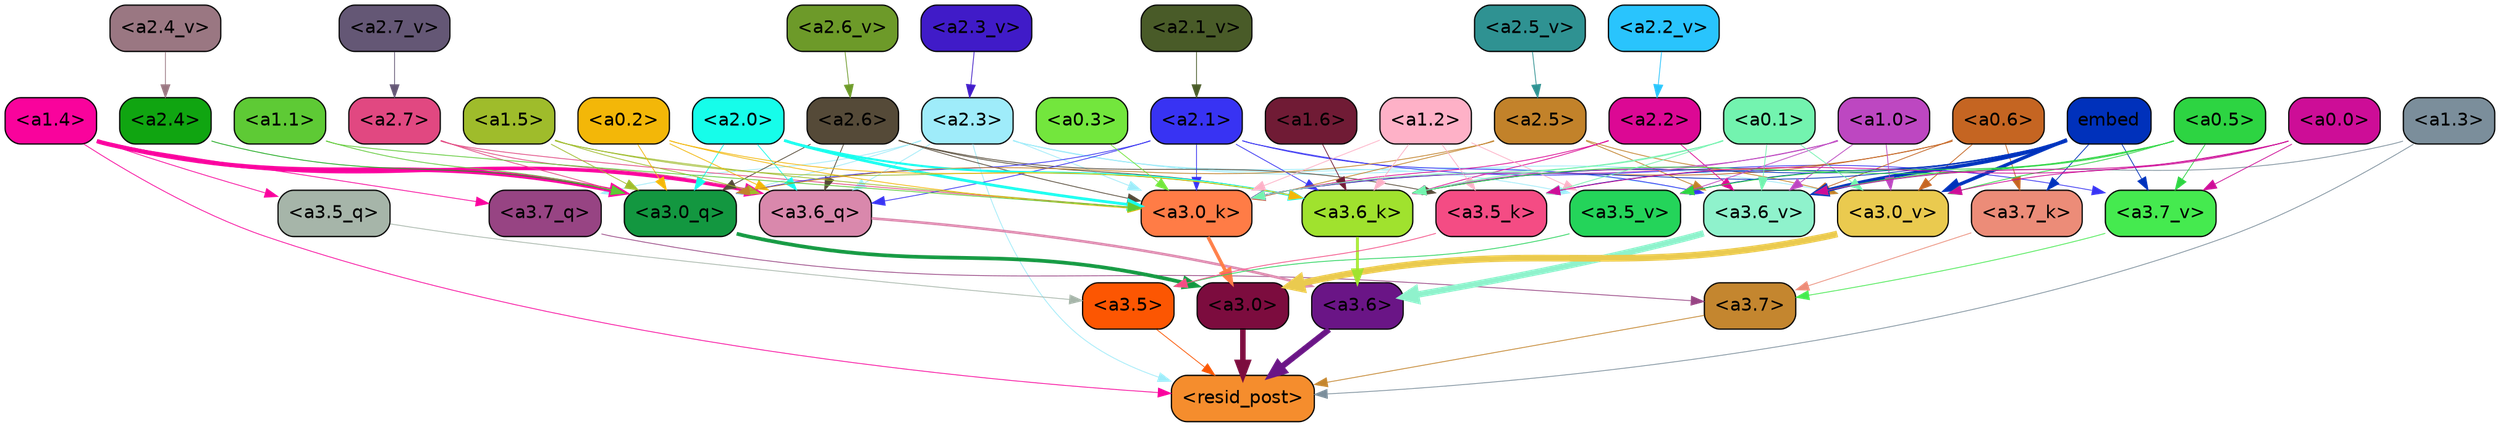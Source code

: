 strict digraph "" {
	graph [bgcolor=transparent,
		layout=dot,
		overlap=false,
		splines=true
	];
	"<a3.7>"	[color=black,
		fillcolor="#c4862f",
		fontname=Helvetica,
		shape=box,
		style="filled, rounded"];
	"<resid_post>"	[color=black,
		fillcolor="#f58d2d",
		fontname=Helvetica,
		shape=box,
		style="filled, rounded"];
	"<a3.7>" -> "<resid_post>"	[color="#c4862f",
		penwidth=0.6239100098609924];
	"<a3.6>"	[color=black,
		fillcolor="#6a1586",
		fontname=Helvetica,
		shape=box,
		style="filled, rounded"];
	"<a3.6>" -> "<resid_post>"	[color="#6a1586",
		penwidth=4.569062113761902];
	"<a3.5>"	[color=black,
		fillcolor="#fc5602",
		fontname=Helvetica,
		shape=box,
		style="filled, rounded"];
	"<a3.5>" -> "<resid_post>"	[color="#fc5602",
		penwidth=0.6];
	"<a3.0>"	[color=black,
		fillcolor="#7c0c3e",
		fontname=Helvetica,
		shape=box,
		style="filled, rounded"];
	"<a3.0>" -> "<resid_post>"	[color="#7c0c3e",
		penwidth=4.283544182777405];
	"<a2.3>"	[color=black,
		fillcolor="#9fecfa",
		fontname=Helvetica,
		shape=box,
		style="filled, rounded"];
	"<a2.3>" -> "<resid_post>"	[color="#9fecfa",
		penwidth=0.6];
	"<a3.7_q>"	[color=black,
		fillcolor="#974483",
		fontname=Helvetica,
		shape=box,
		style="filled, rounded"];
	"<a2.3>" -> "<a3.7_q>"	[color="#9fecfa",
		penwidth=0.6];
	"<a3.6_q>"	[color=black,
		fillcolor="#d988ac",
		fontname=Helvetica,
		shape=box,
		style="filled, rounded"];
	"<a2.3>" -> "<a3.6_q>"	[color="#9fecfa",
		penwidth=0.6];
	"<a3.0_q>"	[color=black,
		fillcolor="#139740",
		fontname=Helvetica,
		shape=box,
		style="filled, rounded"];
	"<a2.3>" -> "<a3.0_q>"	[color="#9fecfa",
		penwidth=0.6];
	"<a3.0_k>"	[color=black,
		fillcolor="#ff7c46",
		fontname=Helvetica,
		shape=box,
		style="filled, rounded"];
	"<a2.3>" -> "<a3.0_k>"	[color="#9fecfa",
		penwidth=0.6];
	"<a3.6_v>"	[color=black,
		fillcolor="#8ff2cc",
		fontname=Helvetica,
		shape=box,
		style="filled, rounded"];
	"<a2.3>" -> "<a3.6_v>"	[color="#9fecfa",
		penwidth=0.6];
	"<a3.5_v>"	[color=black,
		fillcolor="#24d45a",
		fontname=Helvetica,
		shape=box,
		style="filled, rounded"];
	"<a2.3>" -> "<a3.5_v>"	[color="#9fecfa",
		penwidth=0.6];
	"<a3.0_v>"	[color=black,
		fillcolor="#eaca4f",
		fontname=Helvetica,
		shape=box,
		style="filled, rounded"];
	"<a2.3>" -> "<a3.0_v>"	[color="#9fecfa",
		penwidth=0.6];
	"<a1.4>"	[color=black,
		fillcolor="#f9039c",
		fontname=Helvetica,
		shape=box,
		style="filled, rounded"];
	"<a1.4>" -> "<resid_post>"	[color="#f9039c",
		penwidth=0.6];
	"<a1.4>" -> "<a3.7_q>"	[color="#f9039c",
		penwidth=0.6];
	"<a1.4>" -> "<a3.6_q>"	[color="#f9039c",
		penwidth=2.7934007048606873];
	"<a3.5_q>"	[color=black,
		fillcolor="#a6b5a9",
		fontname=Helvetica,
		shape=box,
		style="filled, rounded"];
	"<a1.4>" -> "<a3.5_q>"	[color="#f9039c",
		penwidth=0.6];
	"<a1.4>" -> "<a3.0_q>"	[color="#f9039c",
		penwidth=3.340754985809326];
	"<a1.3>"	[color=black,
		fillcolor="#7b8e9b",
		fontname=Helvetica,
		shape=box,
		style="filled, rounded"];
	"<a1.3>" -> "<resid_post>"	[color="#7b8e9b",
		penwidth=0.6];
	"<a1.3>" -> "<a3.6_v>"	[color="#7b8e9b",
		penwidth=0.6];
	"<a3.7_q>" -> "<a3.7>"	[color="#974483",
		penwidth=0.6];
	"<a3.6_q>" -> "<a3.6>"	[color="#d988ac",
		penwidth=2.0347584784030914];
	"<a3.5_q>" -> "<a3.5>"	[color="#a6b5a9",
		penwidth=0.6];
	"<a3.0_q>" -> "<a3.0>"	[color="#139740",
		penwidth=2.8635367155075073];
	"<a3.7_k>"	[color=black,
		fillcolor="#ec8c78",
		fontname=Helvetica,
		shape=box,
		style="filled, rounded"];
	"<a3.7_k>" -> "<a3.7>"	[color="#ec8c78",
		penwidth=0.6];
	"<a3.6_k>"	[color=black,
		fillcolor="#a0e22e",
		fontname=Helvetica,
		shape=box,
		style="filled, rounded"];
	"<a3.6_k>" -> "<a3.6>"	[color="#a0e22e",
		penwidth=2.1760786175727844];
	"<a3.5_k>"	[color=black,
		fillcolor="#f44c84",
		fontname=Helvetica,
		shape=box,
		style="filled, rounded"];
	"<a3.5_k>" -> "<a3.5>"	[color="#f44c84",
		penwidth=0.6];
	"<a3.0_k>" -> "<a3.0>"	[color="#ff7c46",
		penwidth=2.632905662059784];
	"<a3.7_v>"	[color=black,
		fillcolor="#45ea4f",
		fontname=Helvetica,
		shape=box,
		style="filled, rounded"];
	"<a3.7_v>" -> "<a3.7>"	[color="#45ea4f",
		penwidth=0.6];
	"<a3.6_v>" -> "<a3.6>"	[color="#8ff2cc",
		penwidth=4.981305837631226];
	"<a3.5_v>" -> "<a3.5>"	[color="#24d45a",
		penwidth=0.6];
	"<a3.0_v>" -> "<a3.0>"	[color="#eaca4f",
		penwidth=5.168330669403076];
	"<a2.7>"	[color=black,
		fillcolor="#e14881",
		fontname=Helvetica,
		shape=box,
		style="filled, rounded"];
	"<a2.7>" -> "<a3.6_q>"	[color="#e14881",
		penwidth=0.6];
	"<a2.7>" -> "<a3.0_q>"	[color="#e14881",
		penwidth=0.6];
	"<a2.7>" -> "<a3.0_k>"	[color="#e14881",
		penwidth=0.6];
	"<a2.6>"	[color=black,
		fillcolor="#554a38",
		fontname=Helvetica,
		shape=box,
		style="filled, rounded"];
	"<a2.6>" -> "<a3.6_q>"	[color="#554a38",
		penwidth=0.6];
	"<a2.6>" -> "<a3.0_q>"	[color="#554a38",
		penwidth=0.6];
	"<a2.6>" -> "<a3.6_k>"	[color="#554a38",
		penwidth=0.6];
	"<a2.6>" -> "<a3.5_k>"	[color="#554a38",
		penwidth=0.6];
	"<a2.6>" -> "<a3.0_k>"	[color="#554a38",
		penwidth=0.6];
	"<a2.1>"	[color=black,
		fillcolor="#3833f3",
		fontname=Helvetica,
		shape=box,
		style="filled, rounded"];
	"<a2.1>" -> "<a3.6_q>"	[color="#3833f3",
		penwidth=0.6];
	"<a2.1>" -> "<a3.0_q>"	[color="#3833f3",
		penwidth=0.6];
	"<a2.1>" -> "<a3.6_k>"	[color="#3833f3",
		penwidth=0.6];
	"<a2.1>" -> "<a3.0_k>"	[color="#3833f3",
		penwidth=0.6];
	"<a2.1>" -> "<a3.7_v>"	[color="#3833f3",
		penwidth=0.6];
	"<a2.1>" -> "<a3.6_v>"	[color="#3833f3",
		penwidth=0.6];
	"<a2.0>"	[color=black,
		fillcolor="#16fdea",
		fontname=Helvetica,
		shape=box,
		style="filled, rounded"];
	"<a2.0>" -> "<a3.6_q>"	[color="#16fdea",
		penwidth=0.6];
	"<a2.0>" -> "<a3.0_q>"	[color="#16fdea",
		penwidth=0.6];
	"<a2.0>" -> "<a3.6_k>"	[color="#16fdea",
		penwidth=1.6382827460765839];
	"<a2.0>" -> "<a3.0_k>"	[color="#16fdea",
		penwidth=2.161143198609352];
	"<a1.5>"	[color=black,
		fillcolor="#9fbc2b",
		fontname=Helvetica,
		shape=box,
		style="filled, rounded"];
	"<a1.5>" -> "<a3.6_q>"	[color="#9fbc2b",
		penwidth=0.6];
	"<a1.5>" -> "<a3.0_q>"	[color="#9fbc2b",
		penwidth=0.6];
	"<a1.5>" -> "<a3.6_k>"	[color="#9fbc2b",
		penwidth=0.6];
	"<a1.5>" -> "<a3.0_k>"	[color="#9fbc2b",
		penwidth=0.6];
	"<a0.2>"	[color=black,
		fillcolor="#f3b708",
		fontname=Helvetica,
		shape=box,
		style="filled, rounded"];
	"<a0.2>" -> "<a3.6_q>"	[color="#f3b708",
		penwidth=0.6];
	"<a0.2>" -> "<a3.0_q>"	[color="#f3b708",
		penwidth=0.6];
	"<a0.2>" -> "<a3.6_k>"	[color="#f3b708",
		penwidth=0.6];
	"<a0.2>" -> "<a3.0_k>"	[color="#f3b708",
		penwidth=0.6];
	"<a2.5>"	[color=black,
		fillcolor="#c2822a",
		fontname=Helvetica,
		shape=box,
		style="filled, rounded"];
	"<a2.5>" -> "<a3.0_q>"	[color="#c2822a",
		penwidth=0.6];
	"<a2.5>" -> "<a3.0_k>"	[color="#c2822a",
		penwidth=0.6];
	"<a2.5>" -> "<a3.6_v>"	[color="#c2822a",
		penwidth=0.6];
	"<a2.5>" -> "<a3.0_v>"	[color="#c2822a",
		penwidth=0.6];
	"<a2.4>"	[color=black,
		fillcolor="#10a511",
		fontname=Helvetica,
		shape=box,
		style="filled, rounded"];
	"<a2.4>" -> "<a3.0_q>"	[color="#10a511",
		penwidth=0.6];
	"<a1.1>"	[color=black,
		fillcolor="#5eca35",
		fontname=Helvetica,
		shape=box,
		style="filled, rounded"];
	"<a1.1>" -> "<a3.0_q>"	[color="#5eca35",
		penwidth=0.6];
	"<a1.1>" -> "<a3.0_k>"	[color="#5eca35",
		penwidth=0.6];
	"<a0.6>"	[color=black,
		fillcolor="#c56522",
		fontname=Helvetica,
		shape=box,
		style="filled, rounded"];
	"<a0.6>" -> "<a3.7_k>"	[color="#c56522",
		penwidth=0.6];
	"<a0.6>" -> "<a3.6_k>"	[color="#c56522",
		penwidth=0.6];
	"<a0.6>" -> "<a3.0_k>"	[color="#c56522",
		penwidth=0.6];
	"<a0.6>" -> "<a3.6_v>"	[color="#c56522",
		penwidth=0.6];
	"<a0.6>" -> "<a3.0_v>"	[color="#c56522",
		penwidth=0.6];
	embed	[color=black,
		fillcolor="#0031bb",
		fontname=Helvetica,
		shape=box,
		style="filled, rounded"];
	embed -> "<a3.7_k>"	[color="#0031bb",
		penwidth=0.6];
	embed -> "<a3.6_k>"	[color="#0031bb",
		penwidth=0.6];
	embed -> "<a3.5_k>"	[color="#0031bb",
		penwidth=0.6];
	embed -> "<a3.0_k>"	[color="#0031bb",
		penwidth=0.6];
	embed -> "<a3.7_v>"	[color="#0031bb",
		penwidth=0.6];
	embed -> "<a3.6_v>"	[color="#0031bb",
		penwidth=2.7825746536254883];
	embed -> "<a3.5_v>"	[color="#0031bb",
		penwidth=0.6];
	embed -> "<a3.0_v>"	[color="#0031bb",
		penwidth=2.6950180530548096];
	"<a2.2>"	[color=black,
		fillcolor="#dc0894",
		fontname=Helvetica,
		shape=box,
		style="filled, rounded"];
	"<a2.2>" -> "<a3.6_k>"	[color="#dc0894",
		penwidth=0.6];
	"<a2.2>" -> "<a3.0_k>"	[color="#dc0894",
		penwidth=0.6];
	"<a2.2>" -> "<a3.6_v>"	[color="#dc0894",
		penwidth=0.6];
	"<a1.6>"	[color=black,
		fillcolor="#701b35",
		fontname=Helvetica,
		shape=box,
		style="filled, rounded"];
	"<a1.6>" -> "<a3.6_k>"	[color="#701b35",
		penwidth=0.6];
	"<a1.2>"	[color=black,
		fillcolor="#feb1c7",
		fontname=Helvetica,
		shape=box,
		style="filled, rounded"];
	"<a1.2>" -> "<a3.6_k>"	[color="#feb1c7",
		penwidth=0.6];
	"<a1.2>" -> "<a3.5_k>"	[color="#feb1c7",
		penwidth=0.6];
	"<a1.2>" -> "<a3.0_k>"	[color="#feb1c7",
		penwidth=0.6];
	"<a1.2>" -> "<a3.5_v>"	[color="#feb1c7",
		penwidth=0.6];
	"<a1.0>"	[color=black,
		fillcolor="#bd47c1",
		fontname=Helvetica,
		shape=box,
		style="filled, rounded"];
	"<a1.0>" -> "<a3.6_k>"	[color="#bd47c1",
		penwidth=0.6];
	"<a1.0>" -> "<a3.0_k>"	[color="#bd47c1",
		penwidth=0.6];
	"<a1.0>" -> "<a3.6_v>"	[color="#bd47c1",
		penwidth=0.6];
	"<a1.0>" -> "<a3.5_v>"	[color="#bd47c1",
		penwidth=0.6];
	"<a1.0>" -> "<a3.0_v>"	[color="#bd47c1",
		penwidth=0.6];
	"<a0.5>"	[color=black,
		fillcolor="#2dd442",
		fontname=Helvetica,
		shape=box,
		style="filled, rounded"];
	"<a0.5>" -> "<a3.6_k>"	[color="#2dd442",
		penwidth=0.6];
	"<a0.5>" -> "<a3.7_v>"	[color="#2dd442",
		penwidth=0.6];
	"<a0.5>" -> "<a3.6_v>"	[color="#2dd442",
		penwidth=0.6];
	"<a0.5>" -> "<a3.5_v>"	[color="#2dd442",
		penwidth=0.6];
	"<a0.5>" -> "<a3.0_v>"	[color="#2dd442",
		penwidth=0.6];
	"<a0.1>"	[color=black,
		fillcolor="#73f3af",
		fontname=Helvetica,
		shape=box,
		style="filled, rounded"];
	"<a0.1>" -> "<a3.6_k>"	[color="#73f3af",
		penwidth=0.6];
	"<a0.1>" -> "<a3.5_k>"	[color="#73f3af",
		penwidth=0.6];
	"<a0.1>" -> "<a3.0_k>"	[color="#73f3af",
		penwidth=0.6];
	"<a0.1>" -> "<a3.6_v>"	[color="#73f3af",
		penwidth=0.6];
	"<a0.1>" -> "<a3.0_v>"	[color="#73f3af",
		penwidth=0.6];
	"<a0.0>"	[color=black,
		fillcolor="#cd0d97",
		fontname=Helvetica,
		shape=box,
		style="filled, rounded"];
	"<a0.0>" -> "<a3.5_k>"	[color="#cd0d97",
		penwidth=0.6];
	"<a0.0>" -> "<a3.7_v>"	[color="#cd0d97",
		penwidth=0.6];
	"<a0.0>" -> "<a3.6_v>"	[color="#cd0d97",
		penwidth=0.6];
	"<a0.0>" -> "<a3.0_v>"	[color="#cd0d97",
		penwidth=0.6];
	"<a0.3>"	[color=black,
		fillcolor="#73e63d",
		fontname=Helvetica,
		shape=box,
		style="filled, rounded"];
	"<a0.3>" -> "<a3.0_k>"	[color="#73e63d",
		penwidth=0.6];
	"<a2.7_v>"	[color=black,
		fillcolor="#645775",
		fontname=Helvetica,
		shape=box,
		style="filled, rounded"];
	"<a2.7_v>" -> "<a2.7>"	[color="#645775",
		penwidth=0.6];
	"<a2.6_v>"	[color=black,
		fillcolor="#6d9a29",
		fontname=Helvetica,
		shape=box,
		style="filled, rounded"];
	"<a2.6_v>" -> "<a2.6>"	[color="#6d9a29",
		penwidth=0.6];
	"<a2.5_v>"	[color=black,
		fillcolor="#2f9292",
		fontname=Helvetica,
		shape=box,
		style="filled, rounded"];
	"<a2.5_v>" -> "<a2.5>"	[color="#2f9292",
		penwidth=0.6];
	"<a2.4_v>"	[color=black,
		fillcolor="#9a7782",
		fontname=Helvetica,
		shape=box,
		style="filled, rounded"];
	"<a2.4_v>" -> "<a2.4>"	[color="#9a7782",
		penwidth=0.6];
	"<a2.3_v>"	[color=black,
		fillcolor="#401bc8",
		fontname=Helvetica,
		shape=box,
		style="filled, rounded"];
	"<a2.3_v>" -> "<a2.3>"	[color="#401bc8",
		penwidth=0.6];
	"<a2.2_v>"	[color=black,
		fillcolor="#29c4fd",
		fontname=Helvetica,
		shape=box,
		style="filled, rounded"];
	"<a2.2_v>" -> "<a2.2>"	[color="#29c4fd",
		penwidth=0.6];
	"<a2.1_v>"	[color=black,
		fillcolor="#495b28",
		fontname=Helvetica,
		shape=box,
		style="filled, rounded"];
	"<a2.1_v>" -> "<a2.1>"	[color="#495b28",
		penwidth=0.6];
}
